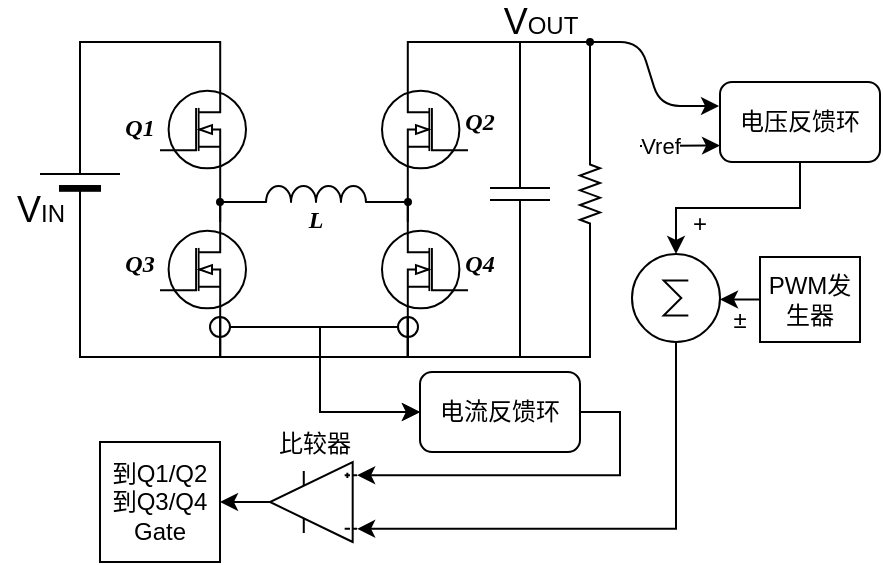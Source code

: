 <mxfile version="14.5.7" type="github">
  <diagram name="Page-1" id="7e0a89b8-554c-2b80-1dc8-d5c74ca68de4">
    <mxGraphModel dx="839" dy="602" grid="1" gridSize="10" guides="1" tooltips="1" connect="1" arrows="1" fold="1" page="1" pageScale="1" pageWidth="1100" pageHeight="850" background="#ffffff" math="0" shadow="0">
      <root>
        <mxCell id="0" />
        <mxCell id="1" parent="0" />
        <mxCell id="STrl3_DRAEaX8d2Ob24q-1" style="edgeStyle=orthogonalEdgeStyle;rounded=0;orthogonalLoop=1;jettySize=auto;html=1;exitX=0.7;exitY=0;exitDx=0;exitDy=0;exitPerimeter=0;entryX=1;entryY=0.5;entryDx=0;entryDy=0;entryPerimeter=0;endArrow=none;endFill=0;endSize=5;strokeColor=#000000;strokeWidth=1;" parent="1" source="STrl3_DRAEaX8d2Ob24q-2" target="STrl3_DRAEaX8d2Ob24q-17" edge="1">
          <mxGeometry relative="1" as="geometry" />
        </mxCell>
        <mxCell id="STrl3_DRAEaX8d2Ob24q-2" value="" style="verticalLabelPosition=bottom;shadow=0;dashed=0;align=center;html=1;verticalAlign=top;shape=mxgraph.electrical.mosfets1.n-channel_mosfet_1;strokeWidth=1;direction=west;flipH=1;flipV=1;" parent="1" vertex="1">
          <mxGeometry x="280" y="240" width="43" height="47.5" as="geometry" />
        </mxCell>
        <mxCell id="STrl3_DRAEaX8d2Ob24q-3" style="edgeStyle=orthogonalEdgeStyle;rounded=0;orthogonalLoop=1;jettySize=auto;html=1;exitX=0.7;exitY=0;exitDx=0;exitDy=0;exitPerimeter=0;entryX=0.7;entryY=1;entryDx=0;entryDy=0;entryPerimeter=0;endArrow=none;endFill=0;endSize=5;strokeColor=#000000;strokeWidth=1;" parent="1" source="STrl3_DRAEaX8d2Ob24q-5" target="STrl3_DRAEaX8d2Ob24q-2" edge="1">
          <mxGeometry relative="1" as="geometry" />
        </mxCell>
        <mxCell id="STrl3_DRAEaX8d2Ob24q-4" style="edgeStyle=orthogonalEdgeStyle;rounded=0;orthogonalLoop=1;jettySize=auto;html=1;exitX=0.7;exitY=1;exitDx=0;exitDy=0;exitPerimeter=0;entryX=0.7;entryY=1;entryDx=0;entryDy=0;entryPerimeter=0;endArrow=none;endFill=0;endSize=5;strokeColor=#000000;strokeWidth=1;" parent="1" source="STrl3_DRAEaX8d2Ob24q-5" target="STrl3_DRAEaX8d2Ob24q-10" edge="1">
          <mxGeometry relative="1" as="geometry" />
        </mxCell>
        <mxCell id="STrl3_DRAEaX8d2Ob24q-5" value="" style="verticalLabelPosition=bottom;shadow=0;dashed=0;align=center;html=1;verticalAlign=top;shape=mxgraph.electrical.mosfets1.n-channel_mosfet_1;strokeWidth=1;direction=west;flipH=1;flipV=1;" parent="1" vertex="1">
          <mxGeometry x="280" y="310" width="43" height="47.5" as="geometry" />
        </mxCell>
        <mxCell id="STrl3_DRAEaX8d2Ob24q-6" style="edgeStyle=orthogonalEdgeStyle;rounded=0;orthogonalLoop=1;jettySize=auto;html=1;exitX=0.7;exitY=0;exitDx=0;exitDy=0;exitPerimeter=0;entryX=0;entryY=0.5;entryDx=0;entryDy=0;entryPerimeter=0;endArrow=none;endFill=0;endSize=5;strokeColor=#000000;strokeWidth=1;" parent="1" source="STrl3_DRAEaX8d2Ob24q-7" target="STrl3_DRAEaX8d2Ob24q-24" edge="1">
          <mxGeometry relative="1" as="geometry" />
        </mxCell>
        <mxCell id="STrl3_DRAEaX8d2Ob24q-7" value="" style="verticalLabelPosition=bottom;shadow=0;dashed=0;align=center;html=1;verticalAlign=top;shape=mxgraph.electrical.mosfets1.n-channel_mosfet_1;strokeWidth=1;direction=west;flipH=0;flipV=1;" parent="1" vertex="1">
          <mxGeometry x="391" y="240" width="43" height="47.5" as="geometry" />
        </mxCell>
        <mxCell id="STrl3_DRAEaX8d2Ob24q-8" style="edgeStyle=orthogonalEdgeStyle;rounded=0;orthogonalLoop=1;jettySize=auto;html=1;exitX=0.7;exitY=0;exitDx=0;exitDy=0;exitPerimeter=0;entryX=0.7;entryY=1;entryDx=0;entryDy=0;entryPerimeter=0;endArrow=none;endFill=0;endSize=5;strokeColor=#000000;strokeWidth=1;" parent="1" source="STrl3_DRAEaX8d2Ob24q-10" target="STrl3_DRAEaX8d2Ob24q-7" edge="1">
          <mxGeometry relative="1" as="geometry" />
        </mxCell>
        <mxCell id="STrl3_DRAEaX8d2Ob24q-9" style="edgeStyle=orthogonalEdgeStyle;rounded=0;orthogonalLoop=1;jettySize=auto;html=1;exitX=0.7;exitY=1;exitDx=0;exitDy=0;exitPerimeter=0;entryX=1;entryY=0.5;entryDx=0;entryDy=0;entryPerimeter=0;endArrow=none;endFill=0;endSize=5;strokeColor=#000000;strokeWidth=1;" parent="1" source="STrl3_DRAEaX8d2Ob24q-10" target="STrl3_DRAEaX8d2Ob24q-26" edge="1">
          <mxGeometry relative="1" as="geometry" />
        </mxCell>
        <mxCell id="STrl3_DRAEaX8d2Ob24q-10" value="" style="verticalLabelPosition=bottom;shadow=0;dashed=0;align=center;html=1;verticalAlign=top;shape=mxgraph.electrical.mosfets1.n-channel_mosfet_1;strokeWidth=1;direction=west;flipH=0;flipV=1;" parent="1" vertex="1">
          <mxGeometry x="391" y="310" width="43" height="47.5" as="geometry" />
        </mxCell>
        <mxCell id="STrl3_DRAEaX8d2Ob24q-11" style="edgeStyle=orthogonalEdgeStyle;rounded=0;orthogonalLoop=1;jettySize=auto;html=1;exitX=0;exitY=1;exitDx=0;exitDy=0;exitPerimeter=0;entryX=0.7;entryY=0;entryDx=0;entryDy=0;entryPerimeter=0;endArrow=none;endFill=0;endSize=5;strokeColor=#000000;strokeWidth=1;" parent="1" target="STrl3_DRAEaX8d2Ob24q-5" edge="1">
          <mxGeometry relative="1" as="geometry">
            <mxPoint x="331" y="300" as="sourcePoint" />
          </mxGeometry>
        </mxCell>
        <mxCell id="STrl3_DRAEaX8d2Ob24q-12" style="edgeStyle=orthogonalEdgeStyle;rounded=0;orthogonalLoop=1;jettySize=auto;html=1;exitX=1;exitY=1;exitDx=0;exitDy=0;exitPerimeter=0;entryX=0.7;entryY=0;entryDx=0;entryDy=0;entryPerimeter=0;endArrow=none;endFill=0;endSize=5;strokeColor=#000000;strokeWidth=1;" parent="1" target="STrl3_DRAEaX8d2Ob24q-10" edge="1">
          <mxGeometry relative="1" as="geometry">
            <mxPoint x="386" y="300" as="sourcePoint" />
          </mxGeometry>
        </mxCell>
        <mxCell id="STrl3_DRAEaX8d2Ob24q-13" value="" style="pointerEvents=1;verticalLabelPosition=bottom;shadow=0;dashed=0;align=center;html=1;verticalAlign=top;shape=mxgraph.electrical.inductors.inductor_3;strokeWidth=1;direction=east;" parent="1" vertex="1">
          <mxGeometry x="319" y="292" width="78" height="8" as="geometry" />
        </mxCell>
        <mxCell id="STrl3_DRAEaX8d2Ob24q-14" value="" style="ellipse;whiteSpace=wrap;html=1;aspect=fixed;shadow=0;dashed=0;strokeWidth=2;" parent="1" vertex="1">
          <mxGeometry x="309" y="299" width="2" height="2" as="geometry" />
        </mxCell>
        <mxCell id="STrl3_DRAEaX8d2Ob24q-15" value="" style="ellipse;whiteSpace=wrap;html=1;aspect=fixed;shadow=0;dashed=0;strokeWidth=2;" parent="1" vertex="1">
          <mxGeometry x="403" y="299" width="2" height="2" as="geometry" />
        </mxCell>
        <mxCell id="STrl3_DRAEaX8d2Ob24q-16" style="edgeStyle=orthogonalEdgeStyle;rounded=0;orthogonalLoop=1;jettySize=auto;html=1;exitX=0;exitY=0.5;exitDx=0;exitDy=0;exitPerimeter=0;entryX=0.7;entryY=1;entryDx=0;entryDy=0;entryPerimeter=0;endArrow=none;endFill=0;endSize=5;strokeColor=#000000;strokeWidth=1;" parent="1" source="STrl3_DRAEaX8d2Ob24q-17" target="STrl3_DRAEaX8d2Ob24q-5" edge="1">
          <mxGeometry relative="1" as="geometry" />
        </mxCell>
        <mxCell id="STrl3_DRAEaX8d2Ob24q-17" value="" style="verticalLabelPosition=bottom;shadow=0;dashed=0;align=center;fillColor=#000000;html=1;verticalAlign=top;strokeWidth=1;shape=mxgraph.electrical.miscellaneous.monocell_battery;rounded=1;comic=0;labelBackgroundColor=none;fontFamily=Verdana;fontSize=12;flipH=1;direction=north;" parent="1" vertex="1">
          <mxGeometry x="220" y="259" width="40" height="60" as="geometry" />
        </mxCell>
        <mxCell id="STrl3_DRAEaX8d2Ob24q-18" value="&lt;font style=&quot;font-size: 18px&quot;&gt;V&lt;/font&gt;&lt;font style=&quot;font-size: 12px&quot;&gt;IN&lt;/font&gt;" style="text;html=1;align=center;verticalAlign=middle;resizable=0;points=[];autosize=1;" parent="1" vertex="1">
          <mxGeometry x="200" y="294" width="40" height="20" as="geometry" />
        </mxCell>
        <mxCell id="STrl3_DRAEaX8d2Ob24q-19" value="&lt;font face=&quot;Times New Roman&quot;&gt;&lt;i&gt;&lt;b&gt;Q1&lt;/b&gt;&lt;/i&gt;&lt;/font&gt;" style="text;html=1;strokeColor=none;fillColor=none;align=center;verticalAlign=middle;whiteSpace=wrap;rounded=0;" parent="1" vertex="1">
          <mxGeometry x="250" y="253" width="40" height="20" as="geometry" />
        </mxCell>
        <mxCell id="STrl3_DRAEaX8d2Ob24q-20" value="&lt;font face=&quot;Times New Roman&quot;&gt;&lt;i&gt;&lt;b&gt;Q2&lt;br&gt;&lt;/b&gt;&lt;/i&gt;&lt;/font&gt;" style="text;html=1;strokeColor=none;fillColor=none;align=center;verticalAlign=middle;whiteSpace=wrap;rounded=0;" parent="1" vertex="1">
          <mxGeometry x="420" y="250" width="40" height="20" as="geometry" />
        </mxCell>
        <mxCell id="STrl3_DRAEaX8d2Ob24q-21" value="&lt;font face=&quot;Times New Roman&quot;&gt;&lt;i&gt;&lt;b&gt;Q3&lt;/b&gt;&lt;/i&gt;&lt;/font&gt;" style="text;html=1;strokeColor=none;fillColor=none;align=center;verticalAlign=middle;whiteSpace=wrap;rounded=0;" parent="1" vertex="1">
          <mxGeometry x="250" y="321" width="40" height="20" as="geometry" />
        </mxCell>
        <mxCell id="STrl3_DRAEaX8d2Ob24q-22" value="&lt;font face=&quot;Times New Roman&quot;&gt;&lt;i&gt;&lt;b&gt;Q4&lt;/b&gt;&lt;/i&gt;&lt;/font&gt;" style="text;html=1;strokeColor=none;fillColor=none;align=center;verticalAlign=middle;whiteSpace=wrap;rounded=0;" parent="1" vertex="1">
          <mxGeometry x="420" y="321" width="40" height="20" as="geometry" />
        </mxCell>
        <mxCell id="STrl3_DRAEaX8d2Ob24q-23" style="edgeStyle=orthogonalEdgeStyle;rounded=0;orthogonalLoop=1;jettySize=auto;html=1;exitX=1;exitY=0.5;exitDx=0;exitDy=0;exitPerimeter=0;endArrow=none;endFill=0;endSize=5;strokeColor=#000000;strokeWidth=1;entryX=0.7;entryY=1;entryDx=0;entryDy=0;entryPerimeter=0;" parent="1" source="STrl3_DRAEaX8d2Ob24q-24" target="STrl3_DRAEaX8d2Ob24q-10" edge="1">
          <mxGeometry relative="1" as="geometry">
            <mxPoint x="430" y="380" as="targetPoint" />
          </mxGeometry>
        </mxCell>
        <mxCell id="STrl3_DRAEaX8d2Ob24q-24" value="" style="pointerEvents=1;verticalLabelPosition=bottom;shadow=0;dashed=0;align=center;html=1;verticalAlign=top;shape=mxgraph.electrical.capacitors.capacitor_1;direction=south;" parent="1" vertex="1">
          <mxGeometry x="445" y="266" width="30" height="60" as="geometry" />
        </mxCell>
        <mxCell id="STrl3_DRAEaX8d2Ob24q-25" style="edgeStyle=orthogonalEdgeStyle;rounded=0;orthogonalLoop=1;jettySize=auto;html=1;exitX=0;exitY=0.5;exitDx=0;exitDy=0;exitPerimeter=0;entryX=0;entryY=0.5;entryDx=0;entryDy=0;entryPerimeter=0;endArrow=none;endFill=0;endSize=5;strokeColor=#000000;strokeWidth=1;" parent="1" source="STrl3_DRAEaX8d2Ob24q-26" target="STrl3_DRAEaX8d2Ob24q-24" edge="1">
          <mxGeometry relative="1" as="geometry">
            <Array as="points">
              <mxPoint x="495" y="220" />
              <mxPoint x="460" y="220" />
            </Array>
          </mxGeometry>
        </mxCell>
        <mxCell id="STrl3_DRAEaX8d2Ob24q-26" value="" style="pointerEvents=1;verticalLabelPosition=bottom;shadow=0;dashed=0;align=center;html=1;verticalAlign=top;shape=mxgraph.electrical.resistors.resistor_2;strokeWidth=1;direction=south;" parent="1" vertex="1">
          <mxGeometry x="490" y="273" width="10" height="46" as="geometry" />
        </mxCell>
        <mxCell id="v6tkJ2GT0aAer87_zzX_-1" value="&lt;font face=&quot;Times New Roman&quot;&gt;&lt;i&gt;&lt;b&gt;L&lt;br&gt;&lt;/b&gt;&lt;/i&gt;&lt;/font&gt;" style="text;html=1;strokeColor=none;fillColor=none;align=center;verticalAlign=middle;whiteSpace=wrap;rounded=0;" parent="1" vertex="1">
          <mxGeometry x="338" y="299" width="40" height="20" as="geometry" />
        </mxCell>
        <mxCell id="pd05Zntn0X3dlsXhd4F7-2" value="&lt;font style=&quot;font-size: 18px&quot;&gt;V&lt;/font&gt;&lt;font style=&quot;font-size: 12px&quot;&gt;OUT&lt;/font&gt;" style="text;html=1;align=center;verticalAlign=middle;resizable=0;points=[];autosize=1;" vertex="1" parent="1">
          <mxGeometry x="445" y="200" width="50" height="20" as="geometry" />
        </mxCell>
        <mxCell id="pd05Zntn0X3dlsXhd4F7-14" style="edgeStyle=orthogonalEdgeStyle;rounded=0;orthogonalLoop=1;jettySize=auto;html=1;entryX=0.5;entryY=0;entryDx=0;entryDy=0;entryPerimeter=0;" edge="1" parent="1" source="pd05Zntn0X3dlsXhd4F7-4" target="pd05Zntn0X3dlsXhd4F7-10">
          <mxGeometry relative="1" as="geometry" />
        </mxCell>
        <mxCell id="pd05Zntn0X3dlsXhd4F7-4" value="电压反馈环" style="rounded=1;whiteSpace=wrap;html=1;" vertex="1" parent="1">
          <mxGeometry x="560" y="240" width="80" height="40" as="geometry" />
        </mxCell>
        <mxCell id="pd05Zntn0X3dlsXhd4F7-5" value="" style="endArrow=classic;html=1;" edge="1" parent="1">
          <mxGeometry width="50" height="50" relative="1" as="geometry">
            <mxPoint x="520" y="272" as="sourcePoint" />
            <mxPoint x="560" y="271.75" as="targetPoint" />
          </mxGeometry>
        </mxCell>
        <mxCell id="pd05Zntn0X3dlsXhd4F7-6" value="Vref" style="edgeLabel;html=1;align=center;verticalAlign=middle;resizable=0;points=[];" vertex="1" connectable="0" parent="pd05Zntn0X3dlsXhd4F7-5">
          <mxGeometry x="-0.426" y="-1" relative="1" as="geometry">
            <mxPoint x="-1.43" y="-1.18" as="offset" />
          </mxGeometry>
        </mxCell>
        <mxCell id="pd05Zntn0X3dlsXhd4F7-7" value="" style="endArrow=classic;html=1;entryX=-0.006;entryY=0.3;entryDx=0;entryDy=0;entryPerimeter=0;" edge="1" parent="1" source="pd05Zntn0X3dlsXhd4F7-8" target="pd05Zntn0X3dlsXhd4F7-4">
          <mxGeometry width="50" height="50" relative="1" as="geometry">
            <mxPoint x="495" y="220" as="sourcePoint" />
            <mxPoint x="555" y="240" as="targetPoint" />
            <Array as="points">
              <mxPoint x="520" y="220" />
              <mxPoint x="530" y="252" />
            </Array>
          </mxGeometry>
        </mxCell>
        <mxCell id="pd05Zntn0X3dlsXhd4F7-8" value="" style="ellipse;whiteSpace=wrap;html=1;aspect=fixed;shadow=0;dashed=0;strokeWidth=2;" vertex="1" parent="1">
          <mxGeometry x="494" y="219" width="2" height="2" as="geometry" />
        </mxCell>
        <mxCell id="pd05Zntn0X3dlsXhd4F7-27" style="edgeStyle=orthogonalEdgeStyle;rounded=0;orthogonalLoop=1;jettySize=auto;html=1;entryX=0;entryY=0.165;entryDx=0;entryDy=0;entryPerimeter=0;" edge="1" parent="1" source="pd05Zntn0X3dlsXhd4F7-10" target="pd05Zntn0X3dlsXhd4F7-24">
          <mxGeometry relative="1" as="geometry">
            <Array as="points">
              <mxPoint x="538" y="463" />
            </Array>
          </mxGeometry>
        </mxCell>
        <mxCell id="pd05Zntn0X3dlsXhd4F7-10" value="" style="verticalLabelPosition=bottom;shadow=0;dashed=0;align=center;html=1;verticalAlign=top;shape=mxgraph.electrical.abstract.sum;" vertex="1" parent="1">
          <mxGeometry x="516" y="326" width="44" height="44" as="geometry" />
        </mxCell>
        <mxCell id="pd05Zntn0X3dlsXhd4F7-12" style="edgeStyle=orthogonalEdgeStyle;rounded=0;orthogonalLoop=1;jettySize=auto;html=1;entryX=1;entryY=0.5;entryDx=0;entryDy=0;entryPerimeter=0;" edge="1" parent="1" source="pd05Zntn0X3dlsXhd4F7-11" target="pd05Zntn0X3dlsXhd4F7-10">
          <mxGeometry relative="1" as="geometry">
            <mxPoint x="600" y="348" as="targetPoint" />
          </mxGeometry>
        </mxCell>
        <mxCell id="pd05Zntn0X3dlsXhd4F7-11" value="PWM发生器" style="rounded=0;whiteSpace=wrap;html=1;" vertex="1" parent="1">
          <mxGeometry x="580" y="327.5" width="50" height="42.5" as="geometry" />
        </mxCell>
        <mxCell id="pd05Zntn0X3dlsXhd4F7-13" value="±" style="text;html=1;strokeColor=none;fillColor=none;align=center;verticalAlign=middle;whiteSpace=wrap;rounded=0;" vertex="1" parent="1">
          <mxGeometry x="550" y="348.75" width="40" height="20" as="geometry" />
        </mxCell>
        <mxCell id="pd05Zntn0X3dlsXhd4F7-15" value="+" style="text;html=1;strokeColor=none;fillColor=none;align=center;verticalAlign=middle;whiteSpace=wrap;rounded=0;" vertex="1" parent="1">
          <mxGeometry x="530" y="301" width="40" height="20" as="geometry" />
        </mxCell>
        <mxCell id="pd05Zntn0X3dlsXhd4F7-31" style="edgeStyle=orthogonalEdgeStyle;rounded=0;orthogonalLoop=1;jettySize=auto;html=1;entryX=0;entryY=0.835;entryDx=0;entryDy=0;entryPerimeter=0;" edge="1" parent="1" source="pd05Zntn0X3dlsXhd4F7-16" target="pd05Zntn0X3dlsXhd4F7-24">
          <mxGeometry relative="1" as="geometry">
            <Array as="points">
              <mxPoint x="510" y="405" />
              <mxPoint x="510" y="437" />
            </Array>
          </mxGeometry>
        </mxCell>
        <mxCell id="pd05Zntn0X3dlsXhd4F7-16" value="电流反馈环" style="rounded=1;whiteSpace=wrap;html=1;" vertex="1" parent="1">
          <mxGeometry x="410" y="385" width="80" height="40" as="geometry" />
        </mxCell>
        <mxCell id="pd05Zntn0X3dlsXhd4F7-29" style="edgeStyle=orthogonalEdgeStyle;rounded=0;orthogonalLoop=1;jettySize=auto;html=1;entryX=0;entryY=0.5;entryDx=0;entryDy=0;" edge="1" parent="1" source="pd05Zntn0X3dlsXhd4F7-18" target="pd05Zntn0X3dlsXhd4F7-16">
          <mxGeometry relative="1" as="geometry">
            <Array as="points">
              <mxPoint x="360" y="362" />
              <mxPoint x="360" y="405" />
            </Array>
          </mxGeometry>
        </mxCell>
        <mxCell id="pd05Zntn0X3dlsXhd4F7-18" value="" style="ellipse;whiteSpace=wrap;html=1;aspect=fixed;fillColor=none;" vertex="1" parent="1">
          <mxGeometry x="305" y="357.5" width="10" height="10" as="geometry" />
        </mxCell>
        <mxCell id="pd05Zntn0X3dlsXhd4F7-30" style="edgeStyle=orthogonalEdgeStyle;rounded=0;orthogonalLoop=1;jettySize=auto;html=1;entryX=0;entryY=0.5;entryDx=0;entryDy=0;" edge="1" parent="1" source="pd05Zntn0X3dlsXhd4F7-21" target="pd05Zntn0X3dlsXhd4F7-16">
          <mxGeometry relative="1" as="geometry">
            <Array as="points">
              <mxPoint x="360" y="362" />
              <mxPoint x="360" y="405" />
            </Array>
          </mxGeometry>
        </mxCell>
        <mxCell id="pd05Zntn0X3dlsXhd4F7-21" value="" style="ellipse;whiteSpace=wrap;html=1;aspect=fixed;fillColor=none;" vertex="1" parent="1">
          <mxGeometry x="399" y="357.5" width="10" height="10" as="geometry" />
        </mxCell>
        <mxCell id="pd05Zntn0X3dlsXhd4F7-33" style="edgeStyle=orthogonalEdgeStyle;rounded=0;orthogonalLoop=1;jettySize=auto;html=1;exitX=1;exitY=0.5;exitDx=0;exitDy=0;exitPerimeter=0;entryX=1;entryY=0.5;entryDx=0;entryDy=0;" edge="1" parent="1" source="pd05Zntn0X3dlsXhd4F7-24" target="pd05Zntn0X3dlsXhd4F7-32">
          <mxGeometry relative="1" as="geometry" />
        </mxCell>
        <mxCell id="pd05Zntn0X3dlsXhd4F7-24" value="比较器" style="verticalLabelPosition=top;shadow=0;dashed=0;align=center;html=1;verticalAlign=bottom;shape=mxgraph.electrical.abstract.operational_amp_1;fillColor=none;direction=west;labelPosition=center;" vertex="1" parent="1">
          <mxGeometry x="335" y="430" width="43.56" height="40" as="geometry" />
        </mxCell>
        <mxCell id="pd05Zntn0X3dlsXhd4F7-32" value="到Q1/Q2&lt;br&gt;到Q3/Q4&lt;br&gt;Gate" style="whiteSpace=wrap;html=1;aspect=fixed;" vertex="1" parent="1">
          <mxGeometry x="250" y="420" width="60" height="60" as="geometry" />
        </mxCell>
      </root>
    </mxGraphModel>
  </diagram>
</mxfile>
